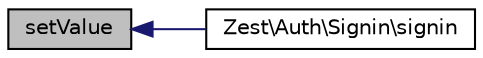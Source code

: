 digraph "setValue"
{
  edge [fontname="Helvetica",fontsize="10",labelfontname="Helvetica",labelfontsize="10"];
  node [fontname="Helvetica",fontsize="10",shape=record];
  rankdir="LR";
  Node12 [label="setValue",height=0.2,width=0.4,color="black", fillcolor="grey75", style="filled", fontcolor="black"];
  Node12 -> Node13 [dir="back",color="midnightblue",fontsize="10",style="solid",fontname="Helvetica"];
  Node13 [label="Zest\\Auth\\Signin\\signin",height=0.2,width=0.4,color="black", fillcolor="white", style="filled",URL="$class_zest_1_1_auth_1_1_signin.html#a984c5d9a26fdfe5871fb70f76c801eb8"];
}
